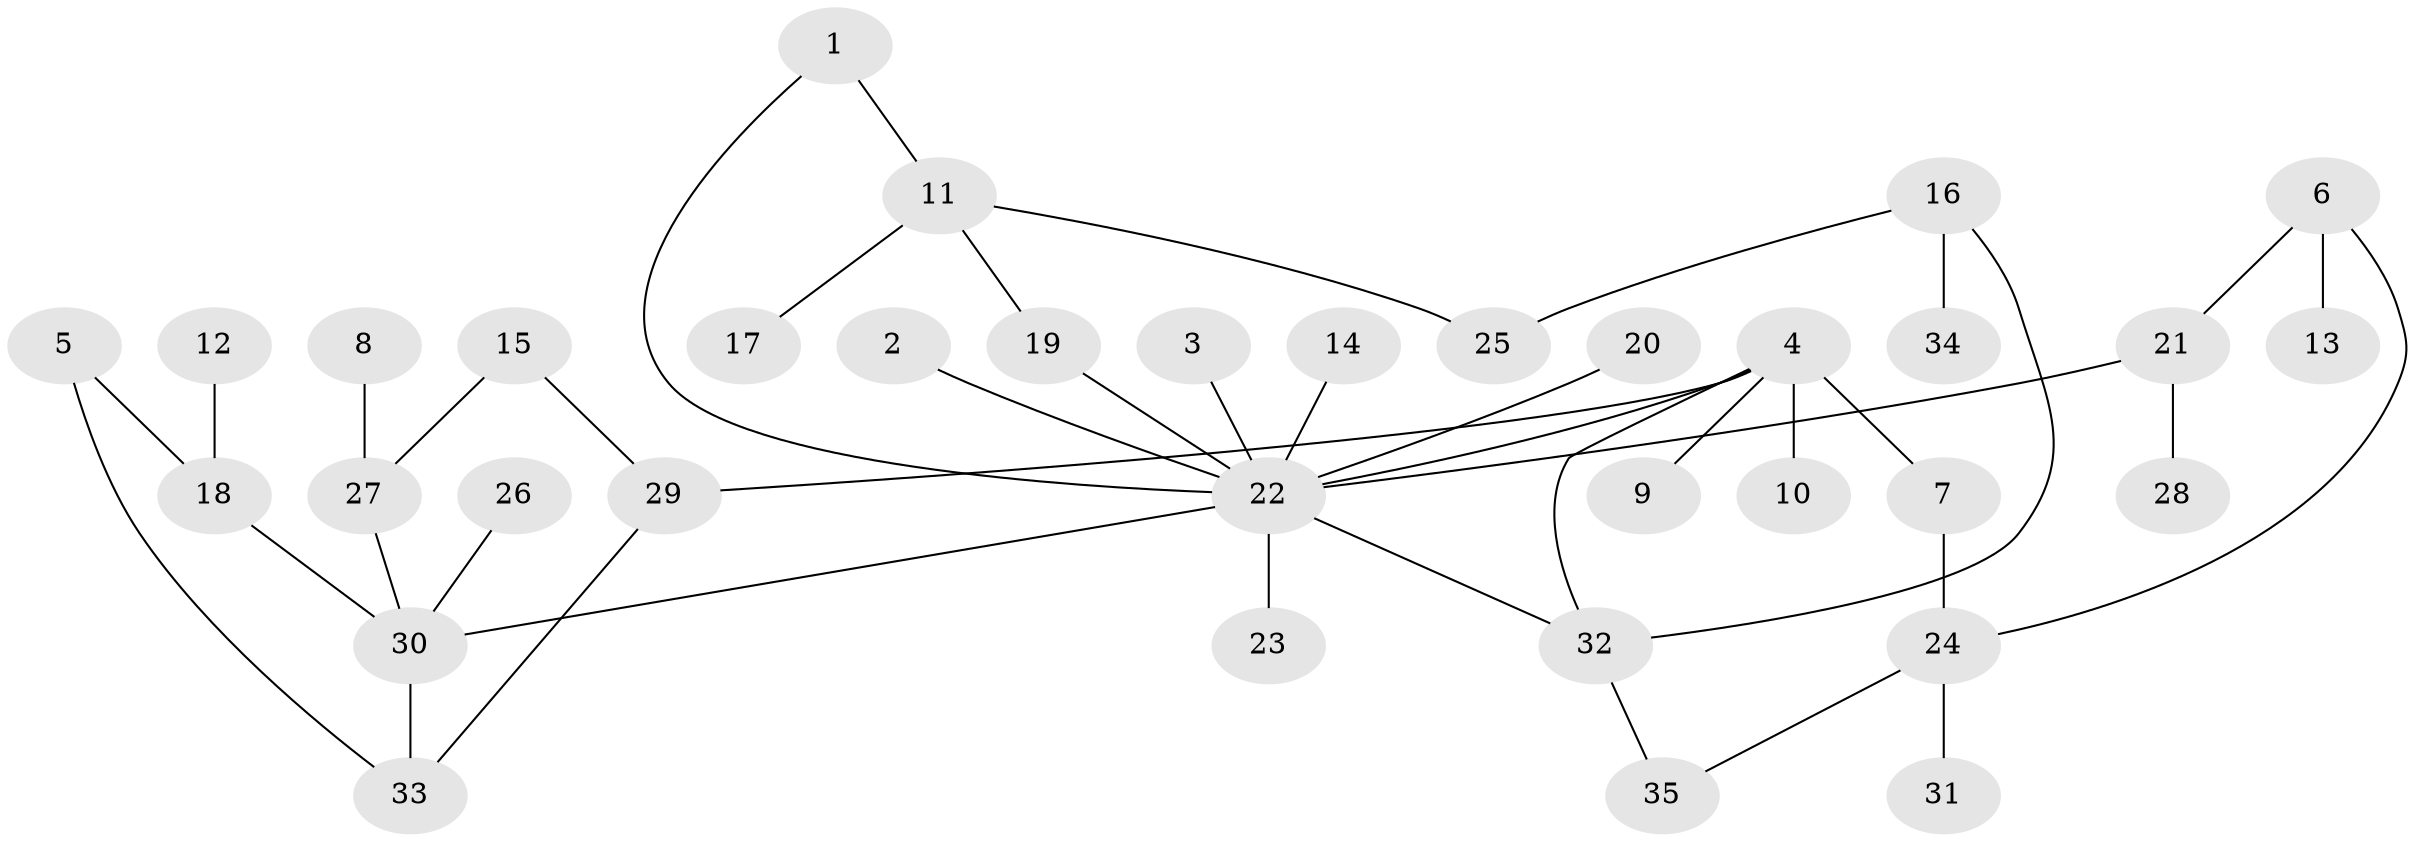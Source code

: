 // original degree distribution, {5: 0.057971014492753624, 6: 0.028985507246376812, 4: 0.057971014492753624, 1: 0.391304347826087, 2: 0.2753623188405797, 3: 0.18840579710144928}
// Generated by graph-tools (version 1.1) at 2025/25/03/09/25 03:25:27]
// undirected, 35 vertices, 42 edges
graph export_dot {
graph [start="1"]
  node [color=gray90,style=filled];
  1;
  2;
  3;
  4;
  5;
  6;
  7;
  8;
  9;
  10;
  11;
  12;
  13;
  14;
  15;
  16;
  17;
  18;
  19;
  20;
  21;
  22;
  23;
  24;
  25;
  26;
  27;
  28;
  29;
  30;
  31;
  32;
  33;
  34;
  35;
  1 -- 11 [weight=1.0];
  1 -- 22 [weight=1.0];
  2 -- 22 [weight=1.0];
  3 -- 22 [weight=1.0];
  4 -- 7 [weight=1.0];
  4 -- 9 [weight=1.0];
  4 -- 10 [weight=1.0];
  4 -- 22 [weight=1.0];
  4 -- 29 [weight=1.0];
  4 -- 32 [weight=1.0];
  5 -- 18 [weight=1.0];
  5 -- 33 [weight=1.0];
  6 -- 13 [weight=1.0];
  6 -- 21 [weight=1.0];
  6 -- 24 [weight=1.0];
  7 -- 24 [weight=1.0];
  8 -- 27 [weight=1.0];
  11 -- 17 [weight=1.0];
  11 -- 19 [weight=1.0];
  11 -- 25 [weight=1.0];
  12 -- 18 [weight=1.0];
  14 -- 22 [weight=1.0];
  15 -- 27 [weight=1.0];
  15 -- 29 [weight=1.0];
  16 -- 25 [weight=1.0];
  16 -- 32 [weight=1.0];
  16 -- 34 [weight=1.0];
  18 -- 30 [weight=1.0];
  19 -- 22 [weight=1.0];
  20 -- 22 [weight=1.0];
  21 -- 22 [weight=1.0];
  21 -- 28 [weight=1.0];
  22 -- 23 [weight=1.0];
  22 -- 30 [weight=1.0];
  22 -- 32 [weight=1.0];
  24 -- 31 [weight=1.0];
  24 -- 35 [weight=1.0];
  26 -- 30 [weight=1.0];
  27 -- 30 [weight=1.0];
  29 -- 33 [weight=1.0];
  30 -- 33 [weight=1.0];
  32 -- 35 [weight=1.0];
}
